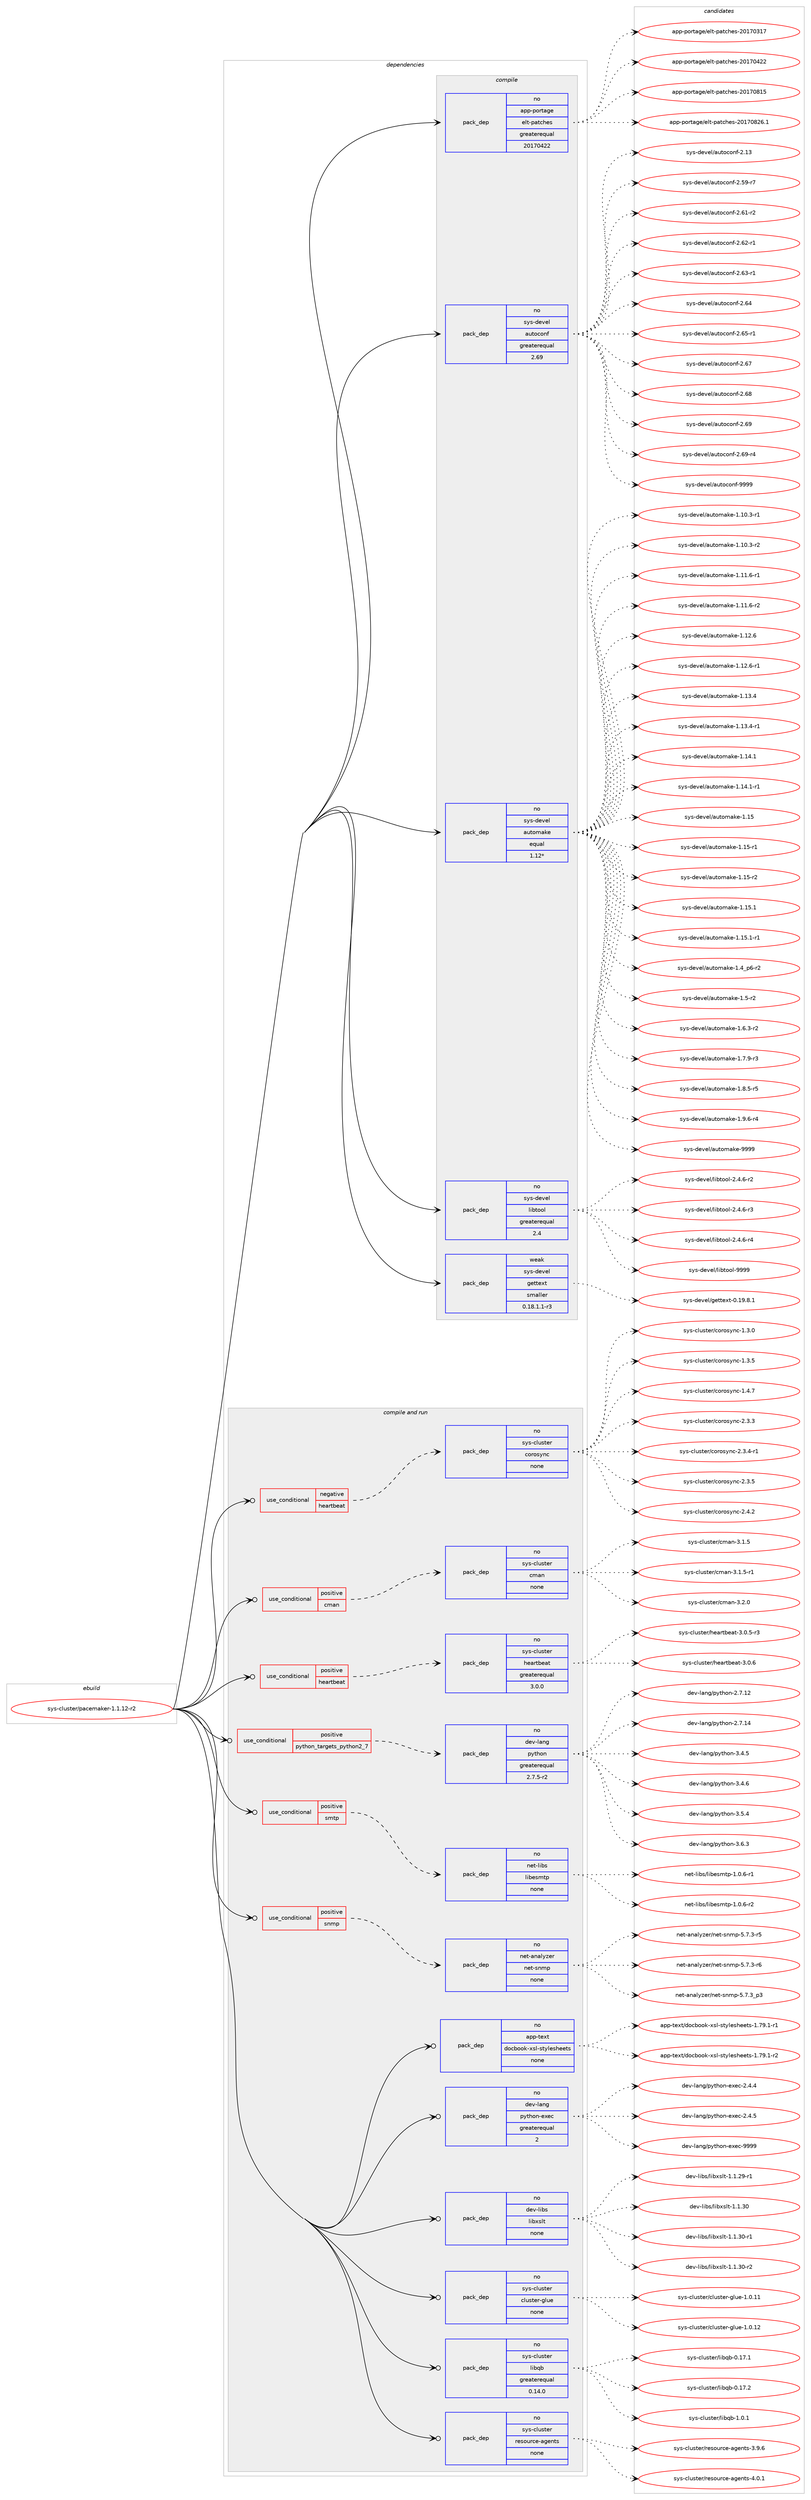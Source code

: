 digraph prolog {

# *************
# Graph options
# *************

newrank=true;
concentrate=true;
compound=true;
graph [rankdir=LR,fontname=Helvetica,fontsize=10,ranksep=1.5];#, ranksep=2.5, nodesep=0.2];
edge  [arrowhead=vee];
node  [fontname=Helvetica,fontsize=10];

# **********
# The ebuild
# **********

subgraph cluster_leftcol {
color=gray;
rank=same;
label=<<i>ebuild</i>>;
id [label="sys-cluster/pacemaker-1.1.12-r2", color=red, width=4, href="../sys-cluster/pacemaker-1.1.12-r2.svg"];
}

# ****************
# The dependencies
# ****************

subgraph cluster_midcol {
color=gray;
label=<<i>dependencies</i>>;
subgraph cluster_compile {
fillcolor="#eeeeee";
style=filled;
label=<<i>compile</i>>;
subgraph pack358274 {
dependency482371 [label=<<TABLE BORDER="0" CELLBORDER="1" CELLSPACING="0" CELLPADDING="4" WIDTH="220"><TR><TD ROWSPAN="6" CELLPADDING="30">pack_dep</TD></TR><TR><TD WIDTH="110">no</TD></TR><TR><TD>app-portage</TD></TR><TR><TD>elt-patches</TD></TR><TR><TD>greaterequal</TD></TR><TR><TD>20170422</TD></TR></TABLE>>, shape=none, color=blue];
}
id:e -> dependency482371:w [weight=20,style="solid",arrowhead="vee"];
subgraph pack358275 {
dependency482372 [label=<<TABLE BORDER="0" CELLBORDER="1" CELLSPACING="0" CELLPADDING="4" WIDTH="220"><TR><TD ROWSPAN="6" CELLPADDING="30">pack_dep</TD></TR><TR><TD WIDTH="110">no</TD></TR><TR><TD>sys-devel</TD></TR><TR><TD>autoconf</TD></TR><TR><TD>greaterequal</TD></TR><TR><TD>2.69</TD></TR></TABLE>>, shape=none, color=blue];
}
id:e -> dependency482372:w [weight=20,style="solid",arrowhead="vee"];
subgraph pack358276 {
dependency482373 [label=<<TABLE BORDER="0" CELLBORDER="1" CELLSPACING="0" CELLPADDING="4" WIDTH="220"><TR><TD ROWSPAN="6" CELLPADDING="30">pack_dep</TD></TR><TR><TD WIDTH="110">no</TD></TR><TR><TD>sys-devel</TD></TR><TR><TD>automake</TD></TR><TR><TD>equal</TD></TR><TR><TD>1.12*</TD></TR></TABLE>>, shape=none, color=blue];
}
id:e -> dependency482373:w [weight=20,style="solid",arrowhead="vee"];
subgraph pack358277 {
dependency482374 [label=<<TABLE BORDER="0" CELLBORDER="1" CELLSPACING="0" CELLPADDING="4" WIDTH="220"><TR><TD ROWSPAN="6" CELLPADDING="30">pack_dep</TD></TR><TR><TD WIDTH="110">no</TD></TR><TR><TD>sys-devel</TD></TR><TR><TD>libtool</TD></TR><TR><TD>greaterequal</TD></TR><TR><TD>2.4</TD></TR></TABLE>>, shape=none, color=blue];
}
id:e -> dependency482374:w [weight=20,style="solid",arrowhead="vee"];
subgraph pack358278 {
dependency482375 [label=<<TABLE BORDER="0" CELLBORDER="1" CELLSPACING="0" CELLPADDING="4" WIDTH="220"><TR><TD ROWSPAN="6" CELLPADDING="30">pack_dep</TD></TR><TR><TD WIDTH="110">weak</TD></TR><TR><TD>sys-devel</TD></TR><TR><TD>gettext</TD></TR><TR><TD>smaller</TD></TR><TR><TD>0.18.1.1-r3</TD></TR></TABLE>>, shape=none, color=blue];
}
id:e -> dependency482375:w [weight=20,style="solid",arrowhead="vee"];
}
subgraph cluster_compileandrun {
fillcolor="#eeeeee";
style=filled;
label=<<i>compile and run</i>>;
subgraph cond115681 {
dependency482376 [label=<<TABLE BORDER="0" CELLBORDER="1" CELLSPACING="0" CELLPADDING="4"><TR><TD ROWSPAN="3" CELLPADDING="10">use_conditional</TD></TR><TR><TD>negative</TD></TR><TR><TD>heartbeat</TD></TR></TABLE>>, shape=none, color=red];
subgraph pack358279 {
dependency482377 [label=<<TABLE BORDER="0" CELLBORDER="1" CELLSPACING="0" CELLPADDING="4" WIDTH="220"><TR><TD ROWSPAN="6" CELLPADDING="30">pack_dep</TD></TR><TR><TD WIDTH="110">no</TD></TR><TR><TD>sys-cluster</TD></TR><TR><TD>corosync</TD></TR><TR><TD>none</TD></TR><TR><TD></TD></TR></TABLE>>, shape=none, color=blue];
}
dependency482376:e -> dependency482377:w [weight=20,style="dashed",arrowhead="vee"];
}
id:e -> dependency482376:w [weight=20,style="solid",arrowhead="odotvee"];
subgraph cond115682 {
dependency482378 [label=<<TABLE BORDER="0" CELLBORDER="1" CELLSPACING="0" CELLPADDING="4"><TR><TD ROWSPAN="3" CELLPADDING="10">use_conditional</TD></TR><TR><TD>positive</TD></TR><TR><TD>cman</TD></TR></TABLE>>, shape=none, color=red];
subgraph pack358280 {
dependency482379 [label=<<TABLE BORDER="0" CELLBORDER="1" CELLSPACING="0" CELLPADDING="4" WIDTH="220"><TR><TD ROWSPAN="6" CELLPADDING="30">pack_dep</TD></TR><TR><TD WIDTH="110">no</TD></TR><TR><TD>sys-cluster</TD></TR><TR><TD>cman</TD></TR><TR><TD>none</TD></TR><TR><TD></TD></TR></TABLE>>, shape=none, color=blue];
}
dependency482378:e -> dependency482379:w [weight=20,style="dashed",arrowhead="vee"];
}
id:e -> dependency482378:w [weight=20,style="solid",arrowhead="odotvee"];
subgraph cond115683 {
dependency482380 [label=<<TABLE BORDER="0" CELLBORDER="1" CELLSPACING="0" CELLPADDING="4"><TR><TD ROWSPAN="3" CELLPADDING="10">use_conditional</TD></TR><TR><TD>positive</TD></TR><TR><TD>heartbeat</TD></TR></TABLE>>, shape=none, color=red];
subgraph pack358281 {
dependency482381 [label=<<TABLE BORDER="0" CELLBORDER="1" CELLSPACING="0" CELLPADDING="4" WIDTH="220"><TR><TD ROWSPAN="6" CELLPADDING="30">pack_dep</TD></TR><TR><TD WIDTH="110">no</TD></TR><TR><TD>sys-cluster</TD></TR><TR><TD>heartbeat</TD></TR><TR><TD>greaterequal</TD></TR><TR><TD>3.0.0</TD></TR></TABLE>>, shape=none, color=blue];
}
dependency482380:e -> dependency482381:w [weight=20,style="dashed",arrowhead="vee"];
}
id:e -> dependency482380:w [weight=20,style="solid",arrowhead="odotvee"];
subgraph cond115684 {
dependency482382 [label=<<TABLE BORDER="0" CELLBORDER="1" CELLSPACING="0" CELLPADDING="4"><TR><TD ROWSPAN="3" CELLPADDING="10">use_conditional</TD></TR><TR><TD>positive</TD></TR><TR><TD>python_targets_python2_7</TD></TR></TABLE>>, shape=none, color=red];
subgraph pack358282 {
dependency482383 [label=<<TABLE BORDER="0" CELLBORDER="1" CELLSPACING="0" CELLPADDING="4" WIDTH="220"><TR><TD ROWSPAN="6" CELLPADDING="30">pack_dep</TD></TR><TR><TD WIDTH="110">no</TD></TR><TR><TD>dev-lang</TD></TR><TR><TD>python</TD></TR><TR><TD>greaterequal</TD></TR><TR><TD>2.7.5-r2</TD></TR></TABLE>>, shape=none, color=blue];
}
dependency482382:e -> dependency482383:w [weight=20,style="dashed",arrowhead="vee"];
}
id:e -> dependency482382:w [weight=20,style="solid",arrowhead="odotvee"];
subgraph cond115685 {
dependency482384 [label=<<TABLE BORDER="0" CELLBORDER="1" CELLSPACING="0" CELLPADDING="4"><TR><TD ROWSPAN="3" CELLPADDING="10">use_conditional</TD></TR><TR><TD>positive</TD></TR><TR><TD>smtp</TD></TR></TABLE>>, shape=none, color=red];
subgraph pack358283 {
dependency482385 [label=<<TABLE BORDER="0" CELLBORDER="1" CELLSPACING="0" CELLPADDING="4" WIDTH="220"><TR><TD ROWSPAN="6" CELLPADDING="30">pack_dep</TD></TR><TR><TD WIDTH="110">no</TD></TR><TR><TD>net-libs</TD></TR><TR><TD>libesmtp</TD></TR><TR><TD>none</TD></TR><TR><TD></TD></TR></TABLE>>, shape=none, color=blue];
}
dependency482384:e -> dependency482385:w [weight=20,style="dashed",arrowhead="vee"];
}
id:e -> dependency482384:w [weight=20,style="solid",arrowhead="odotvee"];
subgraph cond115686 {
dependency482386 [label=<<TABLE BORDER="0" CELLBORDER="1" CELLSPACING="0" CELLPADDING="4"><TR><TD ROWSPAN="3" CELLPADDING="10">use_conditional</TD></TR><TR><TD>positive</TD></TR><TR><TD>snmp</TD></TR></TABLE>>, shape=none, color=red];
subgraph pack358284 {
dependency482387 [label=<<TABLE BORDER="0" CELLBORDER="1" CELLSPACING="0" CELLPADDING="4" WIDTH="220"><TR><TD ROWSPAN="6" CELLPADDING="30">pack_dep</TD></TR><TR><TD WIDTH="110">no</TD></TR><TR><TD>net-analyzer</TD></TR><TR><TD>net-snmp</TD></TR><TR><TD>none</TD></TR><TR><TD></TD></TR></TABLE>>, shape=none, color=blue];
}
dependency482386:e -> dependency482387:w [weight=20,style="dashed",arrowhead="vee"];
}
id:e -> dependency482386:w [weight=20,style="solid",arrowhead="odotvee"];
subgraph pack358285 {
dependency482388 [label=<<TABLE BORDER="0" CELLBORDER="1" CELLSPACING="0" CELLPADDING="4" WIDTH="220"><TR><TD ROWSPAN="6" CELLPADDING="30">pack_dep</TD></TR><TR><TD WIDTH="110">no</TD></TR><TR><TD>app-text</TD></TR><TR><TD>docbook-xsl-stylesheets</TD></TR><TR><TD>none</TD></TR><TR><TD></TD></TR></TABLE>>, shape=none, color=blue];
}
id:e -> dependency482388:w [weight=20,style="solid",arrowhead="odotvee"];
subgraph pack358286 {
dependency482389 [label=<<TABLE BORDER="0" CELLBORDER="1" CELLSPACING="0" CELLPADDING="4" WIDTH="220"><TR><TD ROWSPAN="6" CELLPADDING="30">pack_dep</TD></TR><TR><TD WIDTH="110">no</TD></TR><TR><TD>dev-lang</TD></TR><TR><TD>python-exec</TD></TR><TR><TD>greaterequal</TD></TR><TR><TD>2</TD></TR></TABLE>>, shape=none, color=blue];
}
id:e -> dependency482389:w [weight=20,style="solid",arrowhead="odotvee"];
subgraph pack358287 {
dependency482390 [label=<<TABLE BORDER="0" CELLBORDER="1" CELLSPACING="0" CELLPADDING="4" WIDTH="220"><TR><TD ROWSPAN="6" CELLPADDING="30">pack_dep</TD></TR><TR><TD WIDTH="110">no</TD></TR><TR><TD>dev-libs</TD></TR><TR><TD>libxslt</TD></TR><TR><TD>none</TD></TR><TR><TD></TD></TR></TABLE>>, shape=none, color=blue];
}
id:e -> dependency482390:w [weight=20,style="solid",arrowhead="odotvee"];
subgraph pack358288 {
dependency482391 [label=<<TABLE BORDER="0" CELLBORDER="1" CELLSPACING="0" CELLPADDING="4" WIDTH="220"><TR><TD ROWSPAN="6" CELLPADDING="30">pack_dep</TD></TR><TR><TD WIDTH="110">no</TD></TR><TR><TD>sys-cluster</TD></TR><TR><TD>cluster-glue</TD></TR><TR><TD>none</TD></TR><TR><TD></TD></TR></TABLE>>, shape=none, color=blue];
}
id:e -> dependency482391:w [weight=20,style="solid",arrowhead="odotvee"];
subgraph pack358289 {
dependency482392 [label=<<TABLE BORDER="0" CELLBORDER="1" CELLSPACING="0" CELLPADDING="4" WIDTH="220"><TR><TD ROWSPAN="6" CELLPADDING="30">pack_dep</TD></TR><TR><TD WIDTH="110">no</TD></TR><TR><TD>sys-cluster</TD></TR><TR><TD>libqb</TD></TR><TR><TD>greaterequal</TD></TR><TR><TD>0.14.0</TD></TR></TABLE>>, shape=none, color=blue];
}
id:e -> dependency482392:w [weight=20,style="solid",arrowhead="odotvee"];
subgraph pack358290 {
dependency482393 [label=<<TABLE BORDER="0" CELLBORDER="1" CELLSPACING="0" CELLPADDING="4" WIDTH="220"><TR><TD ROWSPAN="6" CELLPADDING="30">pack_dep</TD></TR><TR><TD WIDTH="110">no</TD></TR><TR><TD>sys-cluster</TD></TR><TR><TD>resource-agents</TD></TR><TR><TD>none</TD></TR><TR><TD></TD></TR></TABLE>>, shape=none, color=blue];
}
id:e -> dependency482393:w [weight=20,style="solid",arrowhead="odotvee"];
}
subgraph cluster_run {
fillcolor="#eeeeee";
style=filled;
label=<<i>run</i>>;
}
}

# **************
# The candidates
# **************

subgraph cluster_choices {
rank=same;
color=gray;
label=<<i>candidates</i>>;

subgraph choice358274 {
color=black;
nodesep=1;
choice97112112451121111141169710310147101108116451129711699104101115455048495548514955 [label="app-portage/elt-patches-20170317", color=red, width=4,href="../app-portage/elt-patches-20170317.svg"];
choice97112112451121111141169710310147101108116451129711699104101115455048495548525050 [label="app-portage/elt-patches-20170422", color=red, width=4,href="../app-portage/elt-patches-20170422.svg"];
choice97112112451121111141169710310147101108116451129711699104101115455048495548564953 [label="app-portage/elt-patches-20170815", color=red, width=4,href="../app-portage/elt-patches-20170815.svg"];
choice971121124511211111411697103101471011081164511297116991041011154550484955485650544649 [label="app-portage/elt-patches-20170826.1", color=red, width=4,href="../app-portage/elt-patches-20170826.1.svg"];
dependency482371:e -> choice97112112451121111141169710310147101108116451129711699104101115455048495548514955:w [style=dotted,weight="100"];
dependency482371:e -> choice97112112451121111141169710310147101108116451129711699104101115455048495548525050:w [style=dotted,weight="100"];
dependency482371:e -> choice97112112451121111141169710310147101108116451129711699104101115455048495548564953:w [style=dotted,weight="100"];
dependency482371:e -> choice971121124511211111411697103101471011081164511297116991041011154550484955485650544649:w [style=dotted,weight="100"];
}
subgraph choice358275 {
color=black;
nodesep=1;
choice115121115451001011181011084797117116111991111101024550464951 [label="sys-devel/autoconf-2.13", color=red, width=4,href="../sys-devel/autoconf-2.13.svg"];
choice1151211154510010111810110847971171161119911111010245504653574511455 [label="sys-devel/autoconf-2.59-r7", color=red, width=4,href="../sys-devel/autoconf-2.59-r7.svg"];
choice1151211154510010111810110847971171161119911111010245504654494511450 [label="sys-devel/autoconf-2.61-r2", color=red, width=4,href="../sys-devel/autoconf-2.61-r2.svg"];
choice1151211154510010111810110847971171161119911111010245504654504511449 [label="sys-devel/autoconf-2.62-r1", color=red, width=4,href="../sys-devel/autoconf-2.62-r1.svg"];
choice1151211154510010111810110847971171161119911111010245504654514511449 [label="sys-devel/autoconf-2.63-r1", color=red, width=4,href="../sys-devel/autoconf-2.63-r1.svg"];
choice115121115451001011181011084797117116111991111101024550465452 [label="sys-devel/autoconf-2.64", color=red, width=4,href="../sys-devel/autoconf-2.64.svg"];
choice1151211154510010111810110847971171161119911111010245504654534511449 [label="sys-devel/autoconf-2.65-r1", color=red, width=4,href="../sys-devel/autoconf-2.65-r1.svg"];
choice115121115451001011181011084797117116111991111101024550465455 [label="sys-devel/autoconf-2.67", color=red, width=4,href="../sys-devel/autoconf-2.67.svg"];
choice115121115451001011181011084797117116111991111101024550465456 [label="sys-devel/autoconf-2.68", color=red, width=4,href="../sys-devel/autoconf-2.68.svg"];
choice115121115451001011181011084797117116111991111101024550465457 [label="sys-devel/autoconf-2.69", color=red, width=4,href="../sys-devel/autoconf-2.69.svg"];
choice1151211154510010111810110847971171161119911111010245504654574511452 [label="sys-devel/autoconf-2.69-r4", color=red, width=4,href="../sys-devel/autoconf-2.69-r4.svg"];
choice115121115451001011181011084797117116111991111101024557575757 [label="sys-devel/autoconf-9999", color=red, width=4,href="../sys-devel/autoconf-9999.svg"];
dependency482372:e -> choice115121115451001011181011084797117116111991111101024550464951:w [style=dotted,weight="100"];
dependency482372:e -> choice1151211154510010111810110847971171161119911111010245504653574511455:w [style=dotted,weight="100"];
dependency482372:e -> choice1151211154510010111810110847971171161119911111010245504654494511450:w [style=dotted,weight="100"];
dependency482372:e -> choice1151211154510010111810110847971171161119911111010245504654504511449:w [style=dotted,weight="100"];
dependency482372:e -> choice1151211154510010111810110847971171161119911111010245504654514511449:w [style=dotted,weight="100"];
dependency482372:e -> choice115121115451001011181011084797117116111991111101024550465452:w [style=dotted,weight="100"];
dependency482372:e -> choice1151211154510010111810110847971171161119911111010245504654534511449:w [style=dotted,weight="100"];
dependency482372:e -> choice115121115451001011181011084797117116111991111101024550465455:w [style=dotted,weight="100"];
dependency482372:e -> choice115121115451001011181011084797117116111991111101024550465456:w [style=dotted,weight="100"];
dependency482372:e -> choice115121115451001011181011084797117116111991111101024550465457:w [style=dotted,weight="100"];
dependency482372:e -> choice1151211154510010111810110847971171161119911111010245504654574511452:w [style=dotted,weight="100"];
dependency482372:e -> choice115121115451001011181011084797117116111991111101024557575757:w [style=dotted,weight="100"];
}
subgraph choice358276 {
color=black;
nodesep=1;
choice11512111545100101118101108479711711611110997107101454946494846514511449 [label="sys-devel/automake-1.10.3-r1", color=red, width=4,href="../sys-devel/automake-1.10.3-r1.svg"];
choice11512111545100101118101108479711711611110997107101454946494846514511450 [label="sys-devel/automake-1.10.3-r2", color=red, width=4,href="../sys-devel/automake-1.10.3-r2.svg"];
choice11512111545100101118101108479711711611110997107101454946494946544511449 [label="sys-devel/automake-1.11.6-r1", color=red, width=4,href="../sys-devel/automake-1.11.6-r1.svg"];
choice11512111545100101118101108479711711611110997107101454946494946544511450 [label="sys-devel/automake-1.11.6-r2", color=red, width=4,href="../sys-devel/automake-1.11.6-r2.svg"];
choice1151211154510010111810110847971171161111099710710145494649504654 [label="sys-devel/automake-1.12.6", color=red, width=4,href="../sys-devel/automake-1.12.6.svg"];
choice11512111545100101118101108479711711611110997107101454946495046544511449 [label="sys-devel/automake-1.12.6-r1", color=red, width=4,href="../sys-devel/automake-1.12.6-r1.svg"];
choice1151211154510010111810110847971171161111099710710145494649514652 [label="sys-devel/automake-1.13.4", color=red, width=4,href="../sys-devel/automake-1.13.4.svg"];
choice11512111545100101118101108479711711611110997107101454946495146524511449 [label="sys-devel/automake-1.13.4-r1", color=red, width=4,href="../sys-devel/automake-1.13.4-r1.svg"];
choice1151211154510010111810110847971171161111099710710145494649524649 [label="sys-devel/automake-1.14.1", color=red, width=4,href="../sys-devel/automake-1.14.1.svg"];
choice11512111545100101118101108479711711611110997107101454946495246494511449 [label="sys-devel/automake-1.14.1-r1", color=red, width=4,href="../sys-devel/automake-1.14.1-r1.svg"];
choice115121115451001011181011084797117116111109971071014549464953 [label="sys-devel/automake-1.15", color=red, width=4,href="../sys-devel/automake-1.15.svg"];
choice1151211154510010111810110847971171161111099710710145494649534511449 [label="sys-devel/automake-1.15-r1", color=red, width=4,href="../sys-devel/automake-1.15-r1.svg"];
choice1151211154510010111810110847971171161111099710710145494649534511450 [label="sys-devel/automake-1.15-r2", color=red, width=4,href="../sys-devel/automake-1.15-r2.svg"];
choice1151211154510010111810110847971171161111099710710145494649534649 [label="sys-devel/automake-1.15.1", color=red, width=4,href="../sys-devel/automake-1.15.1.svg"];
choice11512111545100101118101108479711711611110997107101454946495346494511449 [label="sys-devel/automake-1.15.1-r1", color=red, width=4,href="../sys-devel/automake-1.15.1-r1.svg"];
choice115121115451001011181011084797117116111109971071014549465295112544511450 [label="sys-devel/automake-1.4_p6-r2", color=red, width=4,href="../sys-devel/automake-1.4_p6-r2.svg"];
choice11512111545100101118101108479711711611110997107101454946534511450 [label="sys-devel/automake-1.5-r2", color=red, width=4,href="../sys-devel/automake-1.5-r2.svg"];
choice115121115451001011181011084797117116111109971071014549465446514511450 [label="sys-devel/automake-1.6.3-r2", color=red, width=4,href="../sys-devel/automake-1.6.3-r2.svg"];
choice115121115451001011181011084797117116111109971071014549465546574511451 [label="sys-devel/automake-1.7.9-r3", color=red, width=4,href="../sys-devel/automake-1.7.9-r3.svg"];
choice115121115451001011181011084797117116111109971071014549465646534511453 [label="sys-devel/automake-1.8.5-r5", color=red, width=4,href="../sys-devel/automake-1.8.5-r5.svg"];
choice115121115451001011181011084797117116111109971071014549465746544511452 [label="sys-devel/automake-1.9.6-r4", color=red, width=4,href="../sys-devel/automake-1.9.6-r4.svg"];
choice115121115451001011181011084797117116111109971071014557575757 [label="sys-devel/automake-9999", color=red, width=4,href="../sys-devel/automake-9999.svg"];
dependency482373:e -> choice11512111545100101118101108479711711611110997107101454946494846514511449:w [style=dotted,weight="100"];
dependency482373:e -> choice11512111545100101118101108479711711611110997107101454946494846514511450:w [style=dotted,weight="100"];
dependency482373:e -> choice11512111545100101118101108479711711611110997107101454946494946544511449:w [style=dotted,weight="100"];
dependency482373:e -> choice11512111545100101118101108479711711611110997107101454946494946544511450:w [style=dotted,weight="100"];
dependency482373:e -> choice1151211154510010111810110847971171161111099710710145494649504654:w [style=dotted,weight="100"];
dependency482373:e -> choice11512111545100101118101108479711711611110997107101454946495046544511449:w [style=dotted,weight="100"];
dependency482373:e -> choice1151211154510010111810110847971171161111099710710145494649514652:w [style=dotted,weight="100"];
dependency482373:e -> choice11512111545100101118101108479711711611110997107101454946495146524511449:w [style=dotted,weight="100"];
dependency482373:e -> choice1151211154510010111810110847971171161111099710710145494649524649:w [style=dotted,weight="100"];
dependency482373:e -> choice11512111545100101118101108479711711611110997107101454946495246494511449:w [style=dotted,weight="100"];
dependency482373:e -> choice115121115451001011181011084797117116111109971071014549464953:w [style=dotted,weight="100"];
dependency482373:e -> choice1151211154510010111810110847971171161111099710710145494649534511449:w [style=dotted,weight="100"];
dependency482373:e -> choice1151211154510010111810110847971171161111099710710145494649534511450:w [style=dotted,weight="100"];
dependency482373:e -> choice1151211154510010111810110847971171161111099710710145494649534649:w [style=dotted,weight="100"];
dependency482373:e -> choice11512111545100101118101108479711711611110997107101454946495346494511449:w [style=dotted,weight="100"];
dependency482373:e -> choice115121115451001011181011084797117116111109971071014549465295112544511450:w [style=dotted,weight="100"];
dependency482373:e -> choice11512111545100101118101108479711711611110997107101454946534511450:w [style=dotted,weight="100"];
dependency482373:e -> choice115121115451001011181011084797117116111109971071014549465446514511450:w [style=dotted,weight="100"];
dependency482373:e -> choice115121115451001011181011084797117116111109971071014549465546574511451:w [style=dotted,weight="100"];
dependency482373:e -> choice115121115451001011181011084797117116111109971071014549465646534511453:w [style=dotted,weight="100"];
dependency482373:e -> choice115121115451001011181011084797117116111109971071014549465746544511452:w [style=dotted,weight="100"];
dependency482373:e -> choice115121115451001011181011084797117116111109971071014557575757:w [style=dotted,weight="100"];
}
subgraph choice358277 {
color=black;
nodesep=1;
choice1151211154510010111810110847108105981161111111084550465246544511450 [label="sys-devel/libtool-2.4.6-r2", color=red, width=4,href="../sys-devel/libtool-2.4.6-r2.svg"];
choice1151211154510010111810110847108105981161111111084550465246544511451 [label="sys-devel/libtool-2.4.6-r3", color=red, width=4,href="../sys-devel/libtool-2.4.6-r3.svg"];
choice1151211154510010111810110847108105981161111111084550465246544511452 [label="sys-devel/libtool-2.4.6-r4", color=red, width=4,href="../sys-devel/libtool-2.4.6-r4.svg"];
choice1151211154510010111810110847108105981161111111084557575757 [label="sys-devel/libtool-9999", color=red, width=4,href="../sys-devel/libtool-9999.svg"];
dependency482374:e -> choice1151211154510010111810110847108105981161111111084550465246544511450:w [style=dotted,weight="100"];
dependency482374:e -> choice1151211154510010111810110847108105981161111111084550465246544511451:w [style=dotted,weight="100"];
dependency482374:e -> choice1151211154510010111810110847108105981161111111084550465246544511452:w [style=dotted,weight="100"];
dependency482374:e -> choice1151211154510010111810110847108105981161111111084557575757:w [style=dotted,weight="100"];
}
subgraph choice358278 {
color=black;
nodesep=1;
choice1151211154510010111810110847103101116116101120116454846495746564649 [label="sys-devel/gettext-0.19.8.1", color=red, width=4,href="../sys-devel/gettext-0.19.8.1.svg"];
dependency482375:e -> choice1151211154510010111810110847103101116116101120116454846495746564649:w [style=dotted,weight="100"];
}
subgraph choice358279 {
color=black;
nodesep=1;
choice1151211154599108117115116101114479911111411111512111099454946514648 [label="sys-cluster/corosync-1.3.0", color=red, width=4,href="../sys-cluster/corosync-1.3.0.svg"];
choice1151211154599108117115116101114479911111411111512111099454946514653 [label="sys-cluster/corosync-1.3.5", color=red, width=4,href="../sys-cluster/corosync-1.3.5.svg"];
choice1151211154599108117115116101114479911111411111512111099454946524655 [label="sys-cluster/corosync-1.4.7", color=red, width=4,href="../sys-cluster/corosync-1.4.7.svg"];
choice1151211154599108117115116101114479911111411111512111099455046514651 [label="sys-cluster/corosync-2.3.3", color=red, width=4,href="../sys-cluster/corosync-2.3.3.svg"];
choice11512111545991081171151161011144799111114111115121110994550465146524511449 [label="sys-cluster/corosync-2.3.4-r1", color=red, width=4,href="../sys-cluster/corosync-2.3.4-r1.svg"];
choice1151211154599108117115116101114479911111411111512111099455046514653 [label="sys-cluster/corosync-2.3.5", color=red, width=4,href="../sys-cluster/corosync-2.3.5.svg"];
choice1151211154599108117115116101114479911111411111512111099455046524650 [label="sys-cluster/corosync-2.4.2", color=red, width=4,href="../sys-cluster/corosync-2.4.2.svg"];
dependency482377:e -> choice1151211154599108117115116101114479911111411111512111099454946514648:w [style=dotted,weight="100"];
dependency482377:e -> choice1151211154599108117115116101114479911111411111512111099454946514653:w [style=dotted,weight="100"];
dependency482377:e -> choice1151211154599108117115116101114479911111411111512111099454946524655:w [style=dotted,weight="100"];
dependency482377:e -> choice1151211154599108117115116101114479911111411111512111099455046514651:w [style=dotted,weight="100"];
dependency482377:e -> choice11512111545991081171151161011144799111114111115121110994550465146524511449:w [style=dotted,weight="100"];
dependency482377:e -> choice1151211154599108117115116101114479911111411111512111099455046514653:w [style=dotted,weight="100"];
dependency482377:e -> choice1151211154599108117115116101114479911111411111512111099455046524650:w [style=dotted,weight="100"];
}
subgraph choice358280 {
color=black;
nodesep=1;
choice1151211154599108117115116101114479910997110455146494653 [label="sys-cluster/cman-3.1.5", color=red, width=4,href="../sys-cluster/cman-3.1.5.svg"];
choice11512111545991081171151161011144799109971104551464946534511449 [label="sys-cluster/cman-3.1.5-r1", color=red, width=4,href="../sys-cluster/cman-3.1.5-r1.svg"];
choice1151211154599108117115116101114479910997110455146504648 [label="sys-cluster/cman-3.2.0", color=red, width=4,href="../sys-cluster/cman-3.2.0.svg"];
dependency482379:e -> choice1151211154599108117115116101114479910997110455146494653:w [style=dotted,weight="100"];
dependency482379:e -> choice11512111545991081171151161011144799109971104551464946534511449:w [style=dotted,weight="100"];
dependency482379:e -> choice1151211154599108117115116101114479910997110455146504648:w [style=dotted,weight="100"];
}
subgraph choice358281 {
color=black;
nodesep=1;
choice1151211154599108117115116101114471041019711411698101971164551464846534511451 [label="sys-cluster/heartbeat-3.0.5-r3", color=red, width=4,href="../sys-cluster/heartbeat-3.0.5-r3.svg"];
choice115121115459910811711511610111447104101971141169810197116455146484654 [label="sys-cluster/heartbeat-3.0.6", color=red, width=4,href="../sys-cluster/heartbeat-3.0.6.svg"];
dependency482381:e -> choice1151211154599108117115116101114471041019711411698101971164551464846534511451:w [style=dotted,weight="100"];
dependency482381:e -> choice115121115459910811711511610111447104101971141169810197116455146484654:w [style=dotted,weight="100"];
}
subgraph choice358282 {
color=black;
nodesep=1;
choice10010111845108971101034711212111610411111045504655464950 [label="dev-lang/python-2.7.12", color=red, width=4,href="../dev-lang/python-2.7.12.svg"];
choice10010111845108971101034711212111610411111045504655464952 [label="dev-lang/python-2.7.14", color=red, width=4,href="../dev-lang/python-2.7.14.svg"];
choice100101118451089711010347112121116104111110455146524653 [label="dev-lang/python-3.4.5", color=red, width=4,href="../dev-lang/python-3.4.5.svg"];
choice100101118451089711010347112121116104111110455146524654 [label="dev-lang/python-3.4.6", color=red, width=4,href="../dev-lang/python-3.4.6.svg"];
choice100101118451089711010347112121116104111110455146534652 [label="dev-lang/python-3.5.4", color=red, width=4,href="../dev-lang/python-3.5.4.svg"];
choice100101118451089711010347112121116104111110455146544651 [label="dev-lang/python-3.6.3", color=red, width=4,href="../dev-lang/python-3.6.3.svg"];
dependency482383:e -> choice10010111845108971101034711212111610411111045504655464950:w [style=dotted,weight="100"];
dependency482383:e -> choice10010111845108971101034711212111610411111045504655464952:w [style=dotted,weight="100"];
dependency482383:e -> choice100101118451089711010347112121116104111110455146524653:w [style=dotted,weight="100"];
dependency482383:e -> choice100101118451089711010347112121116104111110455146524654:w [style=dotted,weight="100"];
dependency482383:e -> choice100101118451089711010347112121116104111110455146534652:w [style=dotted,weight="100"];
dependency482383:e -> choice100101118451089711010347112121116104111110455146544651:w [style=dotted,weight="100"];
}
subgraph choice358283 {
color=black;
nodesep=1;
choice110101116451081059811547108105981011151091161124549464846544511449 [label="net-libs/libesmtp-1.0.6-r1", color=red, width=4,href="../net-libs/libesmtp-1.0.6-r1.svg"];
choice110101116451081059811547108105981011151091161124549464846544511450 [label="net-libs/libesmtp-1.0.6-r2", color=red, width=4,href="../net-libs/libesmtp-1.0.6-r2.svg"];
dependency482385:e -> choice110101116451081059811547108105981011151091161124549464846544511449:w [style=dotted,weight="100"];
dependency482385:e -> choice110101116451081059811547108105981011151091161124549464846544511450:w [style=dotted,weight="100"];
}
subgraph choice358284 {
color=black;
nodesep=1;
choice11010111645971109710812112210111447110101116451151101091124553465546514511453 [label="net-analyzer/net-snmp-5.7.3-r5", color=red, width=4,href="../net-analyzer/net-snmp-5.7.3-r5.svg"];
choice11010111645971109710812112210111447110101116451151101091124553465546514511454 [label="net-analyzer/net-snmp-5.7.3-r6", color=red, width=4,href="../net-analyzer/net-snmp-5.7.3-r6.svg"];
choice11010111645971109710812112210111447110101116451151101091124553465546519511251 [label="net-analyzer/net-snmp-5.7.3_p3", color=red, width=4,href="../net-analyzer/net-snmp-5.7.3_p3.svg"];
dependency482387:e -> choice11010111645971109710812112210111447110101116451151101091124553465546514511453:w [style=dotted,weight="100"];
dependency482387:e -> choice11010111645971109710812112210111447110101116451151101091124553465546514511454:w [style=dotted,weight="100"];
dependency482387:e -> choice11010111645971109710812112210111447110101116451151101091124553465546519511251:w [style=dotted,weight="100"];
}
subgraph choice358285 {
color=black;
nodesep=1;
choice97112112451161011201164710011199981111111074512011510845115116121108101115104101101116115454946555746494511449 [label="app-text/docbook-xsl-stylesheets-1.79.1-r1", color=red, width=4,href="../app-text/docbook-xsl-stylesheets-1.79.1-r1.svg"];
choice97112112451161011201164710011199981111111074512011510845115116121108101115104101101116115454946555746494511450 [label="app-text/docbook-xsl-stylesheets-1.79.1-r2", color=red, width=4,href="../app-text/docbook-xsl-stylesheets-1.79.1-r2.svg"];
dependency482388:e -> choice97112112451161011201164710011199981111111074512011510845115116121108101115104101101116115454946555746494511449:w [style=dotted,weight="100"];
dependency482388:e -> choice97112112451161011201164710011199981111111074512011510845115116121108101115104101101116115454946555746494511450:w [style=dotted,weight="100"];
}
subgraph choice358286 {
color=black;
nodesep=1;
choice1001011184510897110103471121211161041111104510112010199455046524652 [label="dev-lang/python-exec-2.4.4", color=red, width=4,href="../dev-lang/python-exec-2.4.4.svg"];
choice1001011184510897110103471121211161041111104510112010199455046524653 [label="dev-lang/python-exec-2.4.5", color=red, width=4,href="../dev-lang/python-exec-2.4.5.svg"];
choice10010111845108971101034711212111610411111045101120101994557575757 [label="dev-lang/python-exec-9999", color=red, width=4,href="../dev-lang/python-exec-9999.svg"];
dependency482389:e -> choice1001011184510897110103471121211161041111104510112010199455046524652:w [style=dotted,weight="100"];
dependency482389:e -> choice1001011184510897110103471121211161041111104510112010199455046524653:w [style=dotted,weight="100"];
dependency482389:e -> choice10010111845108971101034711212111610411111045101120101994557575757:w [style=dotted,weight="100"];
}
subgraph choice358287 {
color=black;
nodesep=1;
choice10010111845108105981154710810598120115108116454946494650574511449 [label="dev-libs/libxslt-1.1.29-r1", color=red, width=4,href="../dev-libs/libxslt-1.1.29-r1.svg"];
choice1001011184510810598115471081059812011510811645494649465148 [label="dev-libs/libxslt-1.1.30", color=red, width=4,href="../dev-libs/libxslt-1.1.30.svg"];
choice10010111845108105981154710810598120115108116454946494651484511449 [label="dev-libs/libxslt-1.1.30-r1", color=red, width=4,href="../dev-libs/libxslt-1.1.30-r1.svg"];
choice10010111845108105981154710810598120115108116454946494651484511450 [label="dev-libs/libxslt-1.1.30-r2", color=red, width=4,href="../dev-libs/libxslt-1.1.30-r2.svg"];
dependency482390:e -> choice10010111845108105981154710810598120115108116454946494650574511449:w [style=dotted,weight="100"];
dependency482390:e -> choice1001011184510810598115471081059812011510811645494649465148:w [style=dotted,weight="100"];
dependency482390:e -> choice10010111845108105981154710810598120115108116454946494651484511449:w [style=dotted,weight="100"];
dependency482390:e -> choice10010111845108105981154710810598120115108116454946494651484511450:w [style=dotted,weight="100"];
}
subgraph choice358288 {
color=black;
nodesep=1;
choice115121115459910811711511610111447991081171151161011144510310811710145494648464949 [label="sys-cluster/cluster-glue-1.0.11", color=red, width=4,href="../sys-cluster/cluster-glue-1.0.11.svg"];
choice115121115459910811711511610111447991081171151161011144510310811710145494648464950 [label="sys-cluster/cluster-glue-1.0.12", color=red, width=4,href="../sys-cluster/cluster-glue-1.0.12.svg"];
dependency482391:e -> choice115121115459910811711511610111447991081171151161011144510310811710145494648464949:w [style=dotted,weight="100"];
dependency482391:e -> choice115121115459910811711511610111447991081171151161011144510310811710145494648464950:w [style=dotted,weight="100"];
}
subgraph choice358289 {
color=black;
nodesep=1;
choice115121115459910811711511610111447108105981139845484649554649 [label="sys-cluster/libqb-0.17.1", color=red, width=4,href="../sys-cluster/libqb-0.17.1.svg"];
choice115121115459910811711511610111447108105981139845484649554650 [label="sys-cluster/libqb-0.17.2", color=red, width=4,href="../sys-cluster/libqb-0.17.2.svg"];
choice1151211154599108117115116101114471081059811398454946484649 [label="sys-cluster/libqb-1.0.1", color=red, width=4,href="../sys-cluster/libqb-1.0.1.svg"];
dependency482392:e -> choice115121115459910811711511610111447108105981139845484649554649:w [style=dotted,weight="100"];
dependency482392:e -> choice115121115459910811711511610111447108105981139845484649554650:w [style=dotted,weight="100"];
dependency482392:e -> choice1151211154599108117115116101114471081059811398454946484649:w [style=dotted,weight="100"];
}
subgraph choice358290 {
color=black;
nodesep=1;
choice115121115459910811711511610111447114101115111117114991014597103101110116115455146574654 [label="sys-cluster/resource-agents-3.9.6", color=red, width=4,href="../sys-cluster/resource-agents-3.9.6.svg"];
choice115121115459910811711511610111447114101115111117114991014597103101110116115455246484649 [label="sys-cluster/resource-agents-4.0.1", color=red, width=4,href="../sys-cluster/resource-agents-4.0.1.svg"];
dependency482393:e -> choice115121115459910811711511610111447114101115111117114991014597103101110116115455146574654:w [style=dotted,weight="100"];
dependency482393:e -> choice115121115459910811711511610111447114101115111117114991014597103101110116115455246484649:w [style=dotted,weight="100"];
}
}

}
